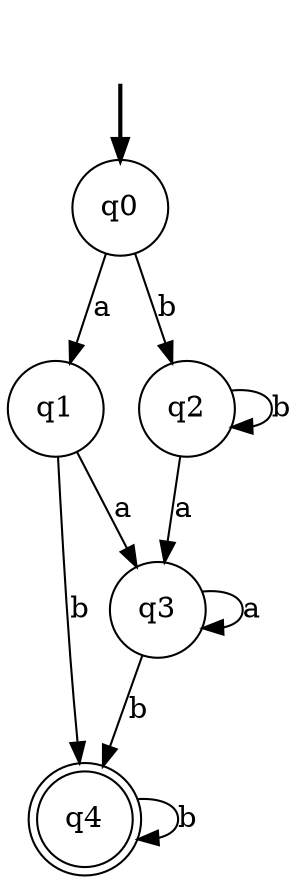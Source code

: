digraph NFA {
    fake [style = invisible]
    q0 [root = true, shape = circle]
    q1 [shape = circle]
    q2 [shape = circle]
    q3 [shape = circle]
    q4 [shape = doublecircle]

    fake -> q0 [style = bold]
    q0 -> q1 [label = "a"]
    q0 -> q2 [label = "b"]
    q1 -> q3 [label = "a"]
    q1 -> q4 [label = "b"]
    q2 -> q3 [label = "a"]
    q2 -> q2 [label = "b"]
    q3 -> q3 [label = "a"]
    q3 -> q4 [label = "b"]
    q4 -> q4 [label = "b"]
}
